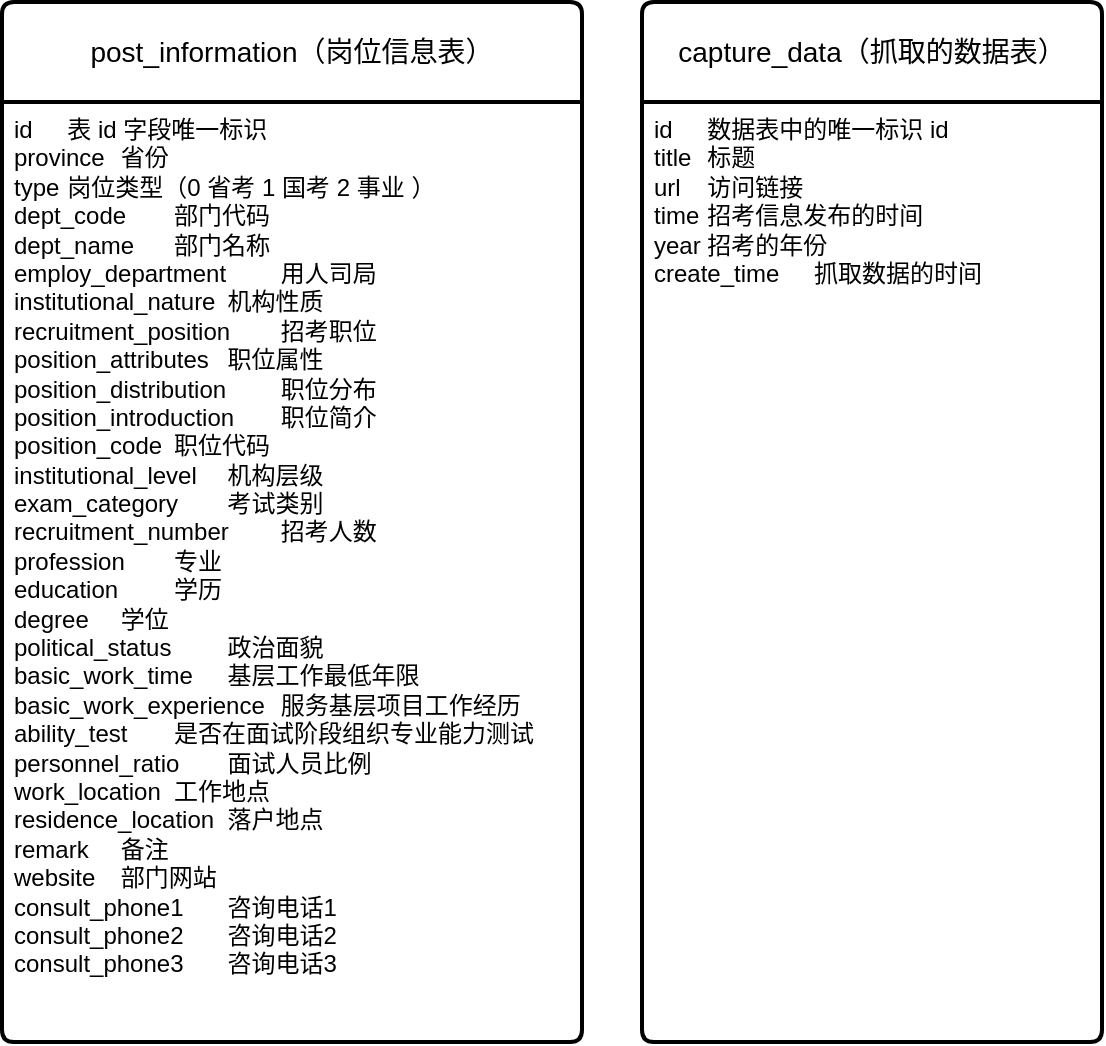 <mxfile version="24.8.3">
  <diagram name="第 1 页" id="gL-cPy9ZceCgydemFFgL">
    <mxGraphModel dx="1026" dy="772" grid="1" gridSize="10" guides="1" tooltips="1" connect="1" arrows="1" fold="1" page="1" pageScale="1" pageWidth="827" pageHeight="1169" math="0" shadow="0">
      <root>
        <mxCell id="0" />
        <mxCell id="1" parent="0" />
        <mxCell id="ZKwQoB2eC7dHJ6mfOff0-2" value="post_information（岗位信息表）" style="swimlane;childLayout=stackLayout;horizontal=1;startSize=50;horizontalStack=0;rounded=1;fontSize=14;fontStyle=0;strokeWidth=2;resizeParent=0;resizeLast=1;shadow=0;dashed=0;align=center;arcSize=4;whiteSpace=wrap;html=1;" parent="1" vertex="1">
          <mxGeometry x="40" y="120" width="290" height="520" as="geometry" />
        </mxCell>
        <mxCell id="ZKwQoB2eC7dHJ6mfOff0-3" value="id&lt;span style=&quot;white-space: pre;&quot;&gt;&#x9;&lt;/span&gt;表 id 字段唯一标识&lt;div&gt;province&lt;span style=&quot;white-space: pre;&quot;&gt;&#x9;&lt;/span&gt;省份&lt;/div&gt;&lt;div&gt;type&lt;span style=&quot;white-space: pre;&quot;&gt;&#x9;&lt;/span&gt;岗位类型（0 省考 1 国考 2 事业 ）&lt;br&gt;&lt;div&gt;dept_code&lt;span style=&quot;white-space: pre;&quot;&gt;&#x9;&lt;/span&gt;部门代码&lt;/div&gt;&lt;div&gt;dept_name&lt;span style=&quot;white-space: pre;&quot;&gt;&#x9;&lt;/span&gt;部门名称&lt;/div&gt;&lt;div&gt;employ_department&lt;span style=&quot;white-space: pre;&quot;&gt;&#x9;&lt;/span&gt;用人司局&lt;/div&gt;&lt;div&gt;institutional_nature&lt;span style=&quot;white-space: pre;&quot;&gt;&#x9;&lt;/span&gt;机构性质&lt;/div&gt;&lt;div&gt;recruitment_position&lt;span style=&quot;white-space: pre;&quot;&gt;&#x9;&lt;/span&gt;招考职位&lt;/div&gt;&lt;div&gt;position_attributes&lt;span style=&quot;white-space: pre;&quot;&gt;&#x9;&lt;/span&gt;职位属性&lt;/div&gt;&lt;div&gt;position_distribution&lt;span style=&quot;white-space: pre;&quot;&gt;&#x9;&lt;/span&gt;职位分布&lt;/div&gt;&lt;div&gt;position_introduction&lt;span style=&quot;white-space: pre;&quot;&gt;&#x9;&lt;/span&gt;职位简介&lt;/div&gt;&lt;div&gt;position_code&lt;span style=&quot;white-space: pre;&quot;&gt;&#x9;&lt;/span&gt;职位代码&lt;/div&gt;&lt;div&gt;institutional_level&lt;span style=&quot;white-space: pre;&quot;&gt;&#x9;&lt;/span&gt;机构层级&lt;/div&gt;&lt;div&gt;exam_category&lt;span style=&quot;white-space: pre;&quot;&gt;&#x9;&lt;/span&gt;考试类别&lt;/div&gt;&lt;div&gt;recruitment_number&lt;span style=&quot;white-space: pre;&quot;&gt;&#x9;&lt;/span&gt;招考人数&lt;/div&gt;&lt;div&gt;profession&lt;span style=&quot;white-space: pre;&quot;&gt;&#x9;&lt;/span&gt;专业&lt;/div&gt;&lt;div&gt;education&lt;span style=&quot;white-space: pre;&quot;&gt;&#x9;&lt;/span&gt;学历&lt;/div&gt;&lt;div&gt;degree&lt;span style=&quot;white-space: pre;&quot;&gt;&#x9;&lt;/span&gt;学位&lt;/div&gt;&lt;div&gt;political_status&lt;span style=&quot;white-space: pre;&quot;&gt;&#x9;&lt;/span&gt;政治面貌&lt;/div&gt;&lt;div&gt;basic_work_time&lt;span style=&quot;white-space: pre;&quot;&gt;&#x9;&lt;/span&gt;基层工作最低年限&lt;/div&gt;&lt;div&gt;basic_work_experience&lt;span style=&quot;white-space: pre;&quot;&gt;&#x9;&lt;/span&gt;服务基层项目工作经历&lt;/div&gt;&lt;div&gt;ability_test &lt;span style=&quot;white-space: pre;&quot;&gt;&#x9;&lt;/span&gt;是否在面试阶段组织专业能力测试&lt;/div&gt;&lt;div&gt;personnel_ratio&lt;span style=&quot;white-space: pre;&quot;&gt;&#x9;&lt;/span&gt;面试人员比例&lt;/div&gt;&lt;div&gt;work_location&lt;span style=&quot;white-space: pre;&quot;&gt;&#x9;&lt;/span&gt;工作地点&lt;/div&gt;&lt;div&gt;residence_location&lt;span style=&quot;white-space: pre;&quot;&gt;&#x9;&lt;/span&gt;落户地点&lt;/div&gt;&lt;div&gt;remark&lt;span style=&quot;white-space: pre;&quot;&gt;&#x9;&lt;/span&gt;备注&lt;/div&gt;&lt;div&gt;website&lt;span style=&quot;white-space: pre;&quot;&gt;&#x9;&lt;/span&gt;部门网站&lt;/div&gt;&lt;div&gt;consult_phone1&lt;span style=&quot;white-space: pre;&quot;&gt;&#x9;&lt;/span&gt;咨询电话1&lt;/div&gt;&lt;div&gt;&lt;span style=&quot;background-color: initial;&quot;&gt;consult_phone2&lt;span style=&quot;white-space: pre;&quot;&gt;&#x9;&lt;/span&gt;&lt;/span&gt;咨询电话2&lt;/div&gt;&lt;div&gt;&lt;span style=&quot;background-color: initial;&quot;&gt;consult_phone3&lt;span style=&quot;white-space: pre;&quot;&gt;&#x9;&lt;/span&gt;&lt;/span&gt;咨询电话3&lt;/div&gt;&lt;/div&gt;" style="align=left;strokeColor=none;fillColor=none;spacingLeft=4;fontSize=12;verticalAlign=top;resizable=0;rotatable=0;part=1;html=1;" parent="ZKwQoB2eC7dHJ6mfOff0-2" vertex="1">
          <mxGeometry y="50" width="290" height="470" as="geometry" />
        </mxCell>
        <mxCell id="8JKO6QUTvcL8eNfZAgfe-5" value="capture_data（抓取的数据表）" style="swimlane;childLayout=stackLayout;horizontal=1;startSize=50;horizontalStack=0;rounded=1;fontSize=14;fontStyle=0;strokeWidth=2;resizeParent=0;resizeLast=1;shadow=0;dashed=0;align=center;arcSize=4;whiteSpace=wrap;html=1;" vertex="1" parent="1">
          <mxGeometry x="360" y="120" width="230" height="520" as="geometry" />
        </mxCell>
        <mxCell id="8JKO6QUTvcL8eNfZAgfe-6" value="id&lt;span style=&quot;white-space: pre;&quot;&gt;&#x9;&lt;/span&gt;数据表中的唯一标识 id&lt;div&gt;title&lt;span style=&quot;white-space: pre;&quot;&gt;&#x9;&lt;/span&gt;标题&lt;/div&gt;&lt;div&gt;url&lt;span style=&quot;white-space: pre;&quot;&gt;&#x9;&lt;/span&gt;访问链接&lt;/div&gt;&lt;div&gt;time&lt;span style=&quot;white-space: pre;&quot;&gt;&#x9;&lt;/span&gt;招考信息发布的时间&lt;/div&gt;&lt;div&gt;year&lt;span style=&quot;white-space: pre;&quot;&gt;&#x9;&lt;/span&gt;招考的年份&lt;/div&gt;&lt;div&gt;create_time&lt;span style=&quot;white-space: pre;&quot;&gt;&#x9;&lt;/span&gt;抓取数据的时间&lt;/div&gt;" style="align=left;strokeColor=none;fillColor=none;spacingLeft=4;fontSize=12;verticalAlign=top;resizable=0;rotatable=0;part=1;html=1;" vertex="1" parent="8JKO6QUTvcL8eNfZAgfe-5">
          <mxGeometry y="50" width="230" height="470" as="geometry" />
        </mxCell>
      </root>
    </mxGraphModel>
  </diagram>
</mxfile>
